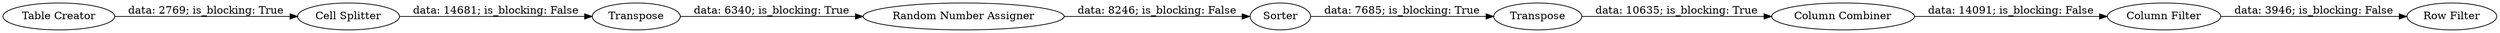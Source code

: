 digraph {
	"-4224803397602729261_1" [label="Table Creator"]
	"-4224803397602729261_9" [label="Row Filter"]
	"-4224803397602729261_2" [label="Cell Splitter"]
	"-4224803397602729261_7" [label="Column Combiner"]
	"-4224803397602729261_6" [label=Transpose]
	"-4224803397602729261_8" [label="Column Filter"]
	"-4224803397602729261_4" [label="Random Number Assigner"]
	"-4224803397602729261_5" [label=Sorter]
	"-4224803397602729261_3" [label=Transpose]
	"-4224803397602729261_1" -> "-4224803397602729261_2" [label="data: 2769; is_blocking: True"]
	"-4224803397602729261_7" -> "-4224803397602729261_8" [label="data: 14091; is_blocking: False"]
	"-4224803397602729261_5" -> "-4224803397602729261_6" [label="data: 7685; is_blocking: True"]
	"-4224803397602729261_4" -> "-4224803397602729261_5" [label="data: 8246; is_blocking: False"]
	"-4224803397602729261_6" -> "-4224803397602729261_7" [label="data: 10635; is_blocking: True"]
	"-4224803397602729261_2" -> "-4224803397602729261_3" [label="data: 14681; is_blocking: False"]
	"-4224803397602729261_8" -> "-4224803397602729261_9" [label="data: 3946; is_blocking: False"]
	"-4224803397602729261_3" -> "-4224803397602729261_4" [label="data: 6340; is_blocking: True"]
	rankdir=LR
}
